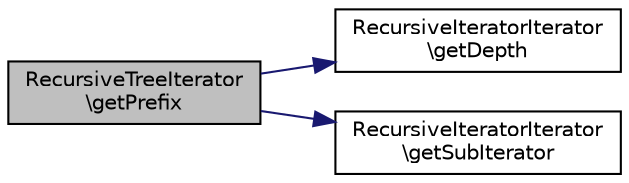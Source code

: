 digraph "RecursiveTreeIterator\getPrefix"
{
  edge [fontname="Helvetica",fontsize="10",labelfontname="Helvetica",labelfontsize="10"];
  node [fontname="Helvetica",fontsize="10",shape=record];
  rankdir="LR";
  Node1 [label="RecursiveTreeIterator\l\\getPrefix",height=0.2,width=0.4,color="black", fillcolor="grey75", style="filled" fontcolor="black"];
  Node1 -> Node2 [color="midnightblue",fontsize="10",style="solid",fontname="Helvetica"];
  Node2 [label="RecursiveIteratorIterator\l\\getDepth",height=0.2,width=0.4,color="black", fillcolor="white", style="filled",URL="$classRecursiveIteratorIterator.html#af2b687704f522073ee59b2476a83e308"];
  Node1 -> Node3 [color="midnightblue",fontsize="10",style="solid",fontname="Helvetica"];
  Node3 [label="RecursiveIteratorIterator\l\\getSubIterator",height=0.2,width=0.4,color="black", fillcolor="white", style="filled",URL="$classRecursiveIteratorIterator.html#ab06a6c464bea6b4480e840e4980d3e56"];
}
